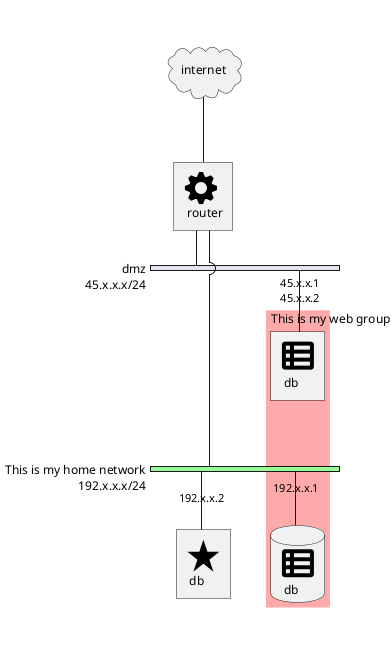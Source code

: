 @startuml Description_Icons

nwdiag {
    
    internet [ shape = cloud];
    internet -- router;
    
    group {
        description = "This is my web group"
        color = "#FFAAAA";
        webserver;
        database;
    }
    
    network dmz {
        address = "45.x.x.x/24"
        router
        webserver [address = "45.x.x.1, 45.x.x.2", description = "<&spreadsheet*4>\n db"];
    
    }
    network internal {
        description = "This is my home network"
        color = "palegreen"
        address = "192.x.x.x/24"
        router [description = "<&cog*4>\n router"]
        database [address = "192.x.x.1", description = "<&spreadsheet*4>\n db", shape = database];
        mars [address = "192.x.x.2", description = "<&star*4>\n db"];
    }
}
@endum